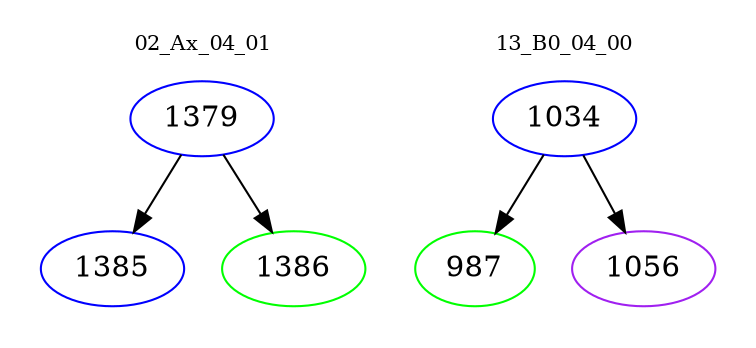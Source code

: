 digraph{
subgraph cluster_0 {
color = white
label = "02_Ax_04_01";
fontsize=10;
T0_1379 [label="1379", color="blue"]
T0_1379 -> T0_1385 [color="black"]
T0_1385 [label="1385", color="blue"]
T0_1379 -> T0_1386 [color="black"]
T0_1386 [label="1386", color="green"]
}
subgraph cluster_1 {
color = white
label = "13_B0_04_00";
fontsize=10;
T1_1034 [label="1034", color="blue"]
T1_1034 -> T1_987 [color="black"]
T1_987 [label="987", color="green"]
T1_1034 -> T1_1056 [color="black"]
T1_1056 [label="1056", color="purple"]
}
}
